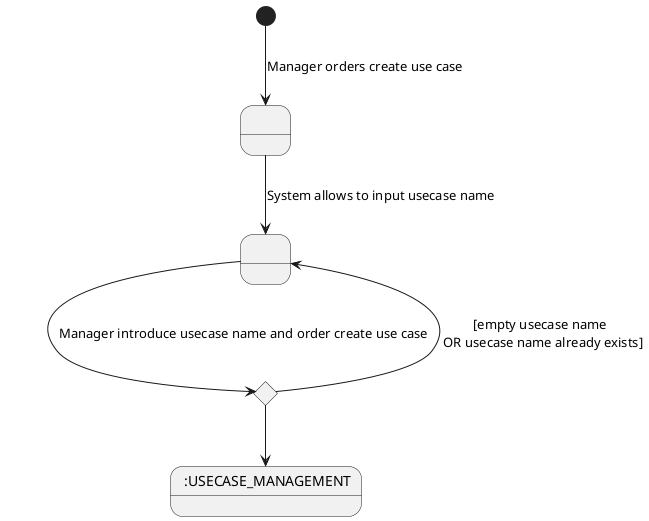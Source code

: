 @startuml

state 1 as " "
state 2 as " "
state 3 <<choice>>
state 6 as " :USECASE_MANAGEMENT"

[*] --> 1 : Manager orders create use case
1 --> 2 : System allows to input usecase name
2 --> 3 : Manager introduce usecase name and order create use case
3 --> 2 : [empty usecase name \n OR usecase name already exists]
3 --> 6
@enduml

